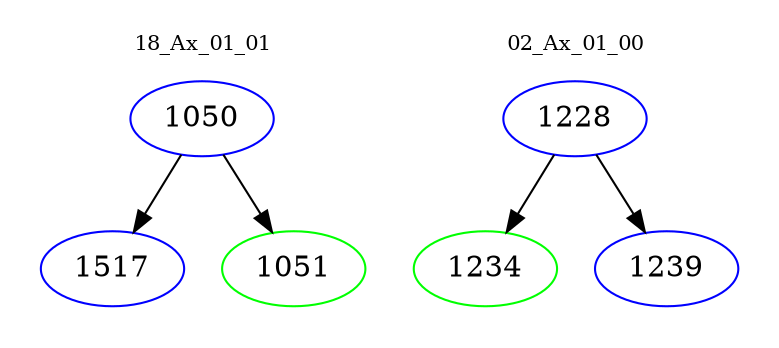 digraph{
subgraph cluster_0 {
color = white
label = "18_Ax_01_01";
fontsize=10;
T0_1050 [label="1050", color="blue"]
T0_1050 -> T0_1517 [color="black"]
T0_1517 [label="1517", color="blue"]
T0_1050 -> T0_1051 [color="black"]
T0_1051 [label="1051", color="green"]
}
subgraph cluster_1 {
color = white
label = "02_Ax_01_00";
fontsize=10;
T1_1228 [label="1228", color="blue"]
T1_1228 -> T1_1234 [color="black"]
T1_1234 [label="1234", color="green"]
T1_1228 -> T1_1239 [color="black"]
T1_1239 [label="1239", color="blue"]
}
}
